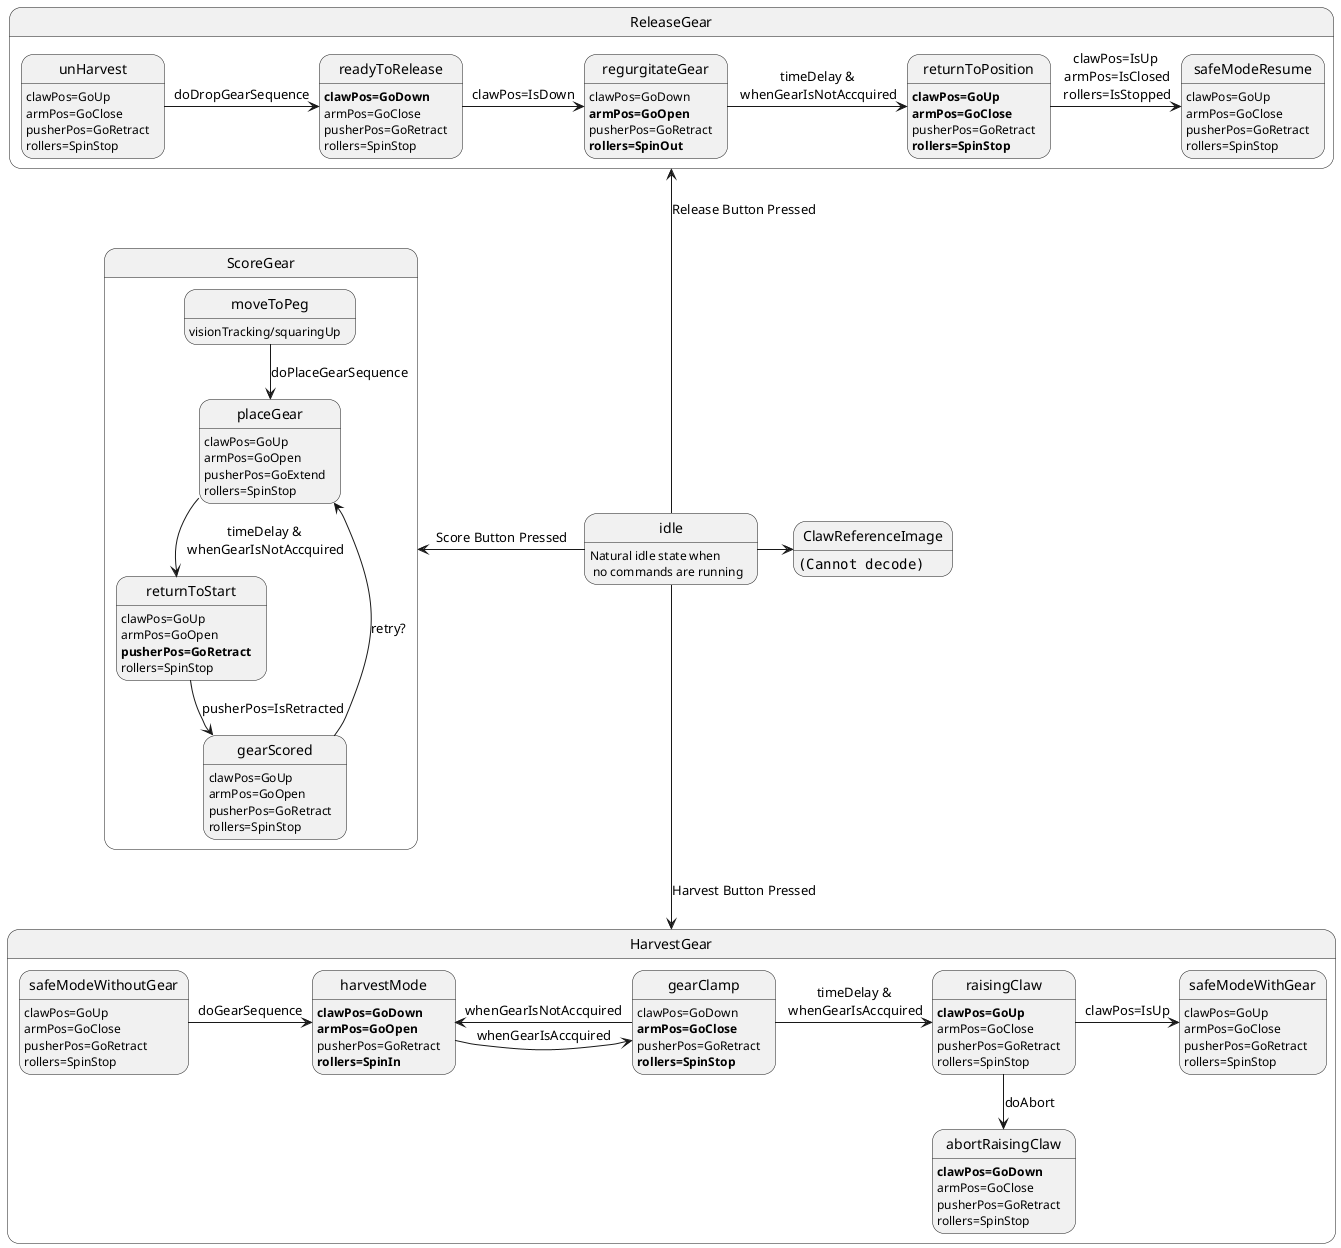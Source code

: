 @startuml

''''' states
idle : Natural idle state when\n no commands are running

state HarvestGear {

	safeModeWithoutGear : clawPos=GoUp
	safeModeWithoutGear : armPos=GoClose
	safeModeWithoutGear : pusherPos=GoRetract
	safeModeWithoutGear : rollers=SpinStop
	
	harvestMode : <b>clawPos=GoDown
	harvestMode : <b>armPos=GoOpen
	harvestMode : pusherPos=GoRetract
	harvestMode : <b>rollers=SpinIn
	
	gearClamp : clawPos=GoDown
	gearClamp : <b>armPos=GoClose
	gearClamp : pusherPos=GoRetract
	gearClamp : <b>rollers=SpinStop
	
	raisingClaw : <b>clawPos=GoUp
	raisingClaw : armPos=GoClose
	raisingClaw : pusherPos=GoRetract
	raisingClaw : rollers=SpinStop
	
	safeModeWithGear : clawPos=GoUp
	safeModeWithGear : armPos=GoClose
	safeModeWithGear : pusherPos=GoRetract
	safeModeWithGear : rollers=SpinStop
	
	abortRaisingClaw : <b>clawPos=GoDown
	abortRaisingClaw : armPos=GoClose
	abortRaisingClaw : pusherPos=GoRetract
	abortRaisingClaw : rollers=SpinStop

}
ClawReferenceImage: <img:/Claw20170121_resized.JPG>
state ScoreGear {

	moveToPeg : visionTracking/squaringUp
	
	placeGear : clawPos=GoUp
	placeGear : armPos=GoOpen
	placeGear : pusherPos=GoExtend
	placeGear : rollers=SpinStop
	
	returnToStart : clawPos=GoUp
	returnToStart : armPos=GoOpen
	returnToStart : <b>pusherPos=GoRetract
	returnToStart : rollers=SpinStop
	
	gearScored : clawPos=GoUp
	gearScored : armPos=GoOpen
	gearScored : pusherPos=GoRetract
	gearScored : rollers=SpinStop

}

state ReleaseGear {

	unHarvest : clawPos=GoUp
	unHarvest : armPos=GoClose
	unHarvest : pusherPos=GoRetract
	unHarvest : rollers=SpinStop

	readyToRelease : <b>clawPos=GoDown
	readyToRelease : armPos=GoClose
	readyToRelease : pusherPos=GoRetract
	readyToRelease : rollers=SpinStop

	regurgitateGear : clawPos=GoDown
	regurgitateGear : <b>armPos=GoOpen
	regurgitateGear : pusherPos=GoRetract
	regurgitateGear : <b>rollers=SpinOut
	
	returnToPosition : <b>clawPos=GoUp
	returnToPosition : <b>armPos=GoClose
	returnToPosition : pusherPos=GoRetract
	returnToPosition : <b>rollers=SpinStop

	safeModeResume : clawPos=GoUp
	safeModeResume : armPos=GoClose
	safeModeResume : pusherPos=GoRetract
	safeModeResume : rollers=SpinStop

}

''''' transitions

idle -left-> ScoreGear: Score Button Pressed
idle -down-> HarvestGear: Harvest Button Pressed 
idle -up-> ReleaseGear: Release Button Pressed
idle -right-> ClawReferenceImage

safeModeWithoutGear -right-> harvestMode: doGearSequence

harvestMode -right-> gearClamp: whenGearIsAccquired

gearClamp -left-> harvestMode: whenGearIsNotAccquired

gearClamp -right-> raisingClaw: timeDelay &\n whenGearIsAccquired

raisingClaw -down-> abortRaisingClaw: doAbort

raisingClaw -right-> safeModeWithGear: clawPos=IsUp

moveToPeg -down-> placeGear: doPlaceGearSequence

placeGear -down-> returnToStart: timeDelay &\n whenGearIsNotAccquired

returnToStart -down-> gearScored: pusherPos=IsRetracted

gearScored -down-> placeGear: retry?

unHarvest -right-> readyToRelease: doDropGearSequence

readyToRelease -right-> regurgitateGear: clawPos=IsDown

regurgitateGear -right-> returnToPosition: timeDelay &\n whenGearIsNotAccquired

returnToPosition -right-> safeModeResume: clawPos=IsUp\n armPos=IsClosed\n rollers=IsStopped

@enduml